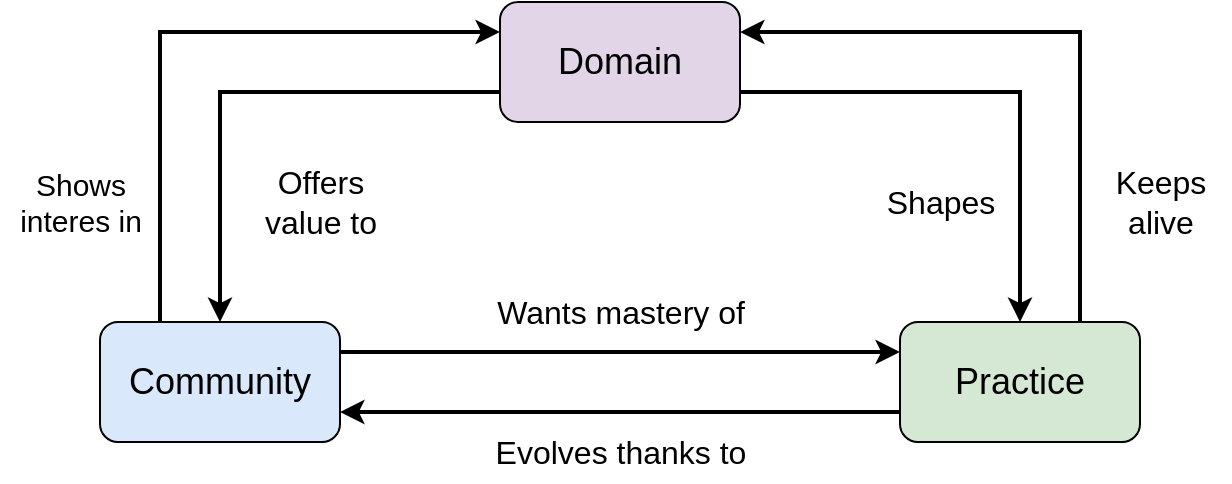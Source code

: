 <mxfile version="27.0.2">
  <diagram name="Page-1" id="OblXjyoh9Lz7Lbshdh0m">
    <mxGraphModel dx="1426" dy="841" grid="1" gridSize="10" guides="1" tooltips="1" connect="1" arrows="1" fold="1" page="1" pageScale="1" pageWidth="827" pageHeight="1169" math="0" shadow="0">
      <root>
        <mxCell id="0" />
        <mxCell id="1" parent="0" />
        <mxCell id="a4om-_xt6SoV8xX5kkT--5" style="edgeStyle=orthogonalEdgeStyle;rounded=0;orthogonalLoop=1;jettySize=auto;html=1;exitX=0;exitY=0.75;exitDx=0;exitDy=0;entryX=0.5;entryY=0;entryDx=0;entryDy=0;strokeWidth=2;" edge="1" parent="1" source="a4om-_xt6SoV8xX5kkT--1" target="a4om-_xt6SoV8xX5kkT--2">
          <mxGeometry relative="1" as="geometry" />
        </mxCell>
        <mxCell id="a4om-_xt6SoV8xX5kkT--9" style="edgeStyle=orthogonalEdgeStyle;rounded=0;orthogonalLoop=1;jettySize=auto;html=1;exitX=1;exitY=0.75;exitDx=0;exitDy=0;entryX=0.5;entryY=0;entryDx=0;entryDy=0;strokeWidth=2;" edge="1" parent="1" source="a4om-_xt6SoV8xX5kkT--1" target="a4om-_xt6SoV8xX5kkT--3">
          <mxGeometry relative="1" as="geometry" />
        </mxCell>
        <mxCell id="a4om-_xt6SoV8xX5kkT--1" value="Domain" style="rounded=1;whiteSpace=wrap;html=1;fontSize=18;fillColor=#e1d5e7;strokeColor=#000000;" vertex="1" parent="1">
          <mxGeometry x="320" y="40" width="120" height="60" as="geometry" />
        </mxCell>
        <mxCell id="a4om-_xt6SoV8xX5kkT--4" style="edgeStyle=orthogonalEdgeStyle;rounded=0;orthogonalLoop=1;jettySize=auto;html=1;exitX=0.25;exitY=0;exitDx=0;exitDy=0;entryX=0;entryY=0.25;entryDx=0;entryDy=0;strokeWidth=2;" edge="1" parent="1" source="a4om-_xt6SoV8xX5kkT--2" target="a4om-_xt6SoV8xX5kkT--1">
          <mxGeometry relative="1" as="geometry" />
        </mxCell>
        <mxCell id="a4om-_xt6SoV8xX5kkT--6" style="edgeStyle=orthogonalEdgeStyle;rounded=0;orthogonalLoop=1;jettySize=auto;html=1;exitX=1;exitY=0.25;exitDx=0;exitDy=0;entryX=0;entryY=0.25;entryDx=0;entryDy=0;strokeWidth=2;" edge="1" parent="1" source="a4om-_xt6SoV8xX5kkT--2" target="a4om-_xt6SoV8xX5kkT--3">
          <mxGeometry relative="1" as="geometry" />
        </mxCell>
        <mxCell id="a4om-_xt6SoV8xX5kkT--2" value="Community" style="rounded=1;whiteSpace=wrap;html=1;fontSize=18;fillColor=#dae8fc;strokeColor=#000000;" vertex="1" parent="1">
          <mxGeometry x="120" y="200" width="120" height="60" as="geometry" />
        </mxCell>
        <mxCell id="a4om-_xt6SoV8xX5kkT--7" style="edgeStyle=orthogonalEdgeStyle;rounded=0;orthogonalLoop=1;jettySize=auto;html=1;exitX=0;exitY=0.75;exitDx=0;exitDy=0;entryX=1;entryY=0.75;entryDx=0;entryDy=0;strokeWidth=2;" edge="1" parent="1" source="a4om-_xt6SoV8xX5kkT--3" target="a4om-_xt6SoV8xX5kkT--2">
          <mxGeometry relative="1" as="geometry" />
        </mxCell>
        <mxCell id="a4om-_xt6SoV8xX5kkT--8" style="edgeStyle=orthogonalEdgeStyle;rounded=0;orthogonalLoop=1;jettySize=auto;html=1;exitX=0.75;exitY=0;exitDx=0;exitDy=0;entryX=1;entryY=0.25;entryDx=0;entryDy=0;strokeWidth=2;" edge="1" parent="1" source="a4om-_xt6SoV8xX5kkT--3" target="a4om-_xt6SoV8xX5kkT--1">
          <mxGeometry relative="1" as="geometry" />
        </mxCell>
        <mxCell id="a4om-_xt6SoV8xX5kkT--3" value="Practice" style="rounded=1;whiteSpace=wrap;html=1;fontSize=18;fillColor=#d5e8d4;strokeColor=#000000;" vertex="1" parent="1">
          <mxGeometry x="520" y="200" width="120" height="60" as="geometry" />
        </mxCell>
        <mxCell id="a4om-_xt6SoV8xX5kkT--10" value="Shows&lt;div&gt;interes in&lt;/div&gt;" style="text;html=1;align=center;verticalAlign=middle;resizable=0;points=[];autosize=1;strokeColor=none;fillColor=none;fontSize=15;" vertex="1" parent="1">
          <mxGeometry x="70" y="115" width="80" height="50" as="geometry" />
        </mxCell>
        <mxCell id="a4om-_xt6SoV8xX5kkT--11" value="Offers&lt;div&gt;value to&lt;/div&gt;" style="text;html=1;align=center;verticalAlign=middle;resizable=0;points=[];autosize=1;strokeColor=none;fillColor=none;fontSize=16;" vertex="1" parent="1">
          <mxGeometry x="190" y="115" width="80" height="50" as="geometry" />
        </mxCell>
        <mxCell id="a4om-_xt6SoV8xX5kkT--12" value="Wants mastery of" style="text;html=1;align=center;verticalAlign=middle;resizable=0;points=[];autosize=1;strokeColor=none;fillColor=none;fontSize=16;" vertex="1" parent="1">
          <mxGeometry x="305" y="180" width="150" height="30" as="geometry" />
        </mxCell>
        <mxCell id="a4om-_xt6SoV8xX5kkT--14" value="Evolves thanks to" style="text;html=1;align=center;verticalAlign=middle;resizable=0;points=[];autosize=1;strokeColor=none;fillColor=none;fontSize=16;" vertex="1" parent="1">
          <mxGeometry x="305" y="250" width="150" height="30" as="geometry" />
        </mxCell>
        <mxCell id="a4om-_xt6SoV8xX5kkT--15" value="Shapes" style="text;html=1;align=center;verticalAlign=middle;resizable=0;points=[];autosize=1;strokeColor=none;fillColor=none;fontSize=16;" vertex="1" parent="1">
          <mxGeometry x="500" y="125" width="80" height="30" as="geometry" />
        </mxCell>
        <mxCell id="a4om-_xt6SoV8xX5kkT--16" value="Keeps&lt;div&gt;alive&lt;/div&gt;" style="text;html=1;align=center;verticalAlign=middle;resizable=0;points=[];autosize=1;strokeColor=none;fillColor=none;fontSize=16;" vertex="1" parent="1">
          <mxGeometry x="615" y="115" width="70" height="50" as="geometry" />
        </mxCell>
      </root>
    </mxGraphModel>
  </diagram>
</mxfile>
